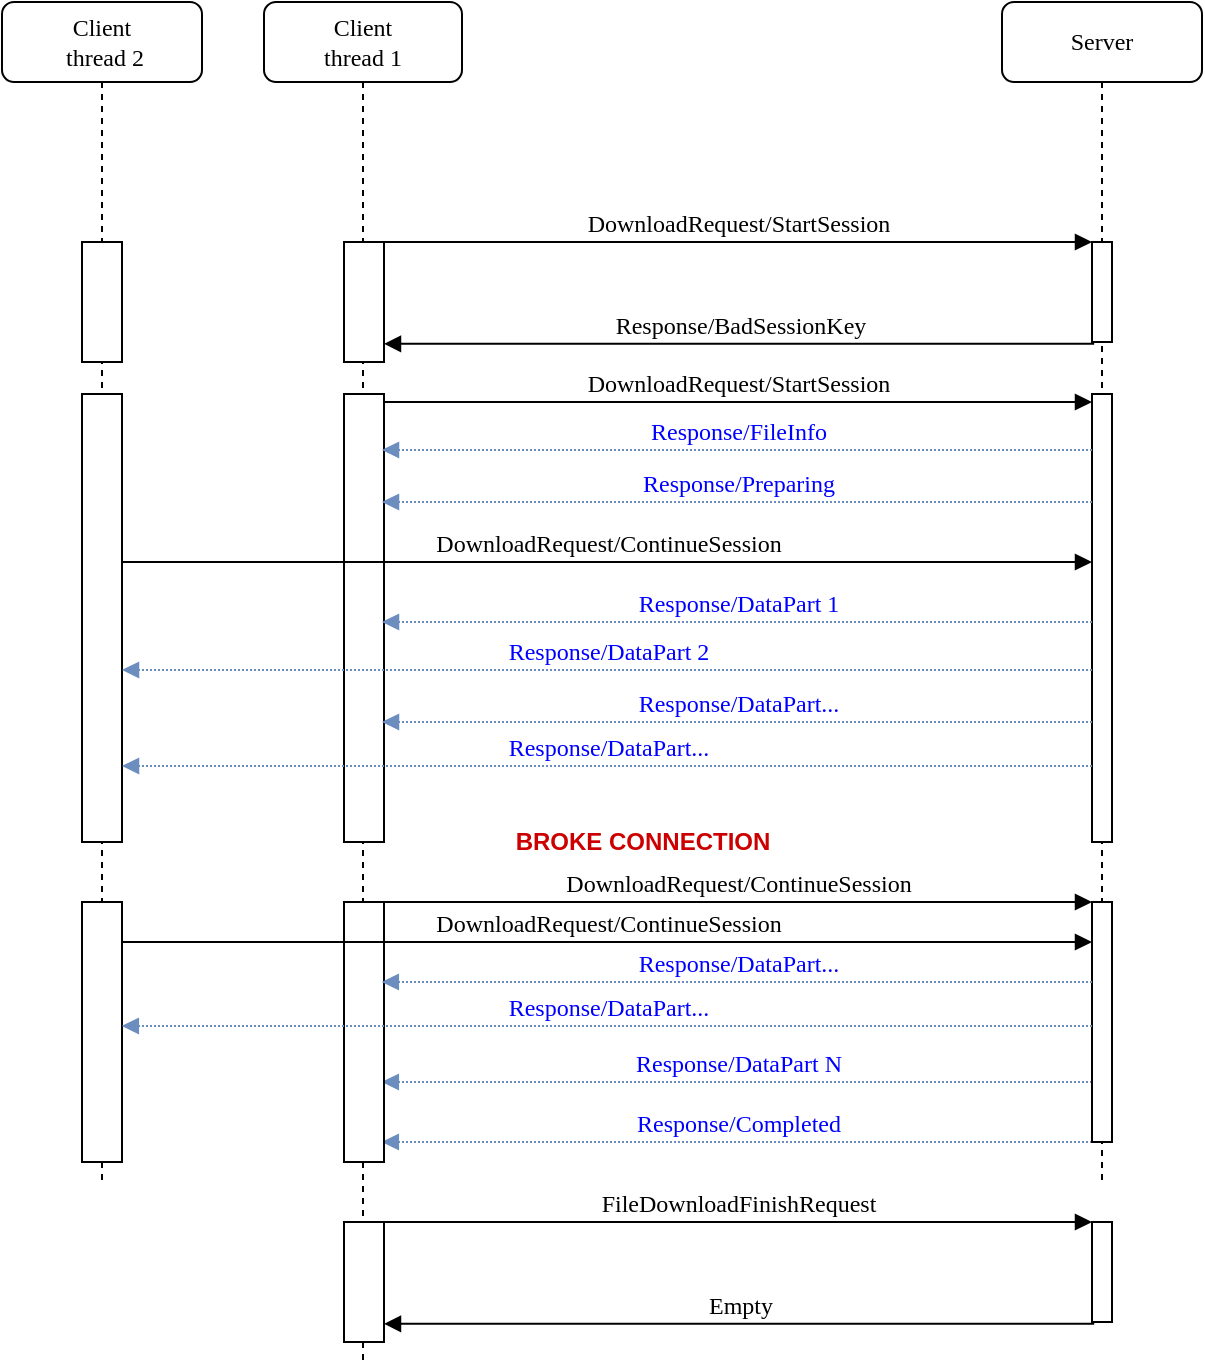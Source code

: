 <mxfile version="13.6.2" type="device"><diagram name="Page-1" id="13e1069c-82ec-6db2-03f1-153e76fe0fe0"><mxGraphModel dx="2186" dy="785" grid="1" gridSize="10" guides="1" tooltips="1" connect="1" arrows="1" fold="1" page="1" pageScale="1" pageWidth="1100" pageHeight="850" background="#ffffff" math="0" shadow="0"><root><mxCell id="0"/><mxCell id="1" parent="0"/><mxCell id="7baba1c4bc27f4b0-2" value="Server" style="shape=umlLifeline;perimeter=lifelinePerimeter;whiteSpace=wrap;html=1;container=1;collapsible=0;recursiveResize=0;outlineConnect=0;rounded=1;shadow=0;comic=0;labelBackgroundColor=none;strokeWidth=1;fontFamily=Verdana;fontSize=12;align=center;" parent="1" vertex="1"><mxGeometry x="270" y="80" width="100" height="590" as="geometry"/></mxCell><mxCell id="7baba1c4bc27f4b0-10" value="" style="html=1;points=[];perimeter=orthogonalPerimeter;rounded=0;shadow=0;comic=0;labelBackgroundColor=none;strokeWidth=1;fontFamily=Verdana;fontSize=12;align=center;" parent="7baba1c4bc27f4b0-2" vertex="1"><mxGeometry x="45" y="120" width="10" height="50" as="geometry"/></mxCell><mxCell id="qAGVvvaBEVTId9rN_GOK-8" value="" style="html=1;points=[];perimeter=orthogonalPerimeter;rounded=0;shadow=0;comic=0;labelBackgroundColor=none;strokeWidth=1;fontFamily=Verdana;fontSize=12;align=center;" parent="7baba1c4bc27f4b0-2" vertex="1"><mxGeometry x="45" y="196" width="10" height="224" as="geometry"/></mxCell><mxCell id="7baba1c4bc27f4b0-8" value="Client&lt;br&gt;thread 1" style="shape=umlLifeline;perimeter=lifelinePerimeter;whiteSpace=wrap;html=1;container=1;collapsible=0;recursiveResize=0;outlineConnect=0;rounded=1;shadow=0;comic=0;labelBackgroundColor=none;strokeWidth=1;fontFamily=Verdana;fontSize=12;align=center;" parent="1" vertex="1"><mxGeometry x="-99" y="80" width="99" height="680" as="geometry"/></mxCell><mxCell id="7baba1c4bc27f4b0-9" value="" style="html=1;points=[];perimeter=orthogonalPerimeter;rounded=0;shadow=0;comic=0;labelBackgroundColor=none;strokeWidth=1;fontFamily=Verdana;fontSize=12;align=center;" parent="7baba1c4bc27f4b0-8" vertex="1"><mxGeometry x="40" y="120" width="20" height="60" as="geometry"/></mxCell><mxCell id="qAGVvvaBEVTId9rN_GOK-6" value="" style="html=1;points=[];perimeter=orthogonalPerimeter;rounded=0;shadow=0;comic=0;labelBackgroundColor=none;strokeWidth=1;fontFamily=Verdana;fontSize=12;align=center;" parent="7baba1c4bc27f4b0-8" vertex="1"><mxGeometry x="40" y="196" width="20" height="224" as="geometry"/></mxCell><mxCell id="7baba1c4bc27f4b0-11" value="DownloadRequest/StartSession" style="html=1;verticalAlign=bottom;endArrow=block;entryX=0;entryY=0;labelBackgroundColor=none;fontFamily=Verdana;fontSize=12;edgeStyle=elbowEdgeStyle;elbow=vertical;" parent="1" source="7baba1c4bc27f4b0-9" target="7baba1c4bc27f4b0-10" edge="1"><mxGeometry relative="1" as="geometry"><mxPoint x="220" y="210" as="sourcePoint"/></mxGeometry></mxCell><mxCell id="7baba1c4bc27f4b0-14" value="Response/BadSessionKey" style="html=1;verticalAlign=bottom;endArrow=block;labelBackgroundColor=none;fontFamily=Verdana;fontSize=12;elbow=vertical;exitX=0.109;exitY=1.018;exitDx=0;exitDy=0;exitPerimeter=0;" parent="1" source="7baba1c4bc27f4b0-10" target="7baba1c4bc27f4b0-9" edge="1"><mxGeometry relative="1" as="geometry"><mxPoint x="290" y="257" as="sourcePoint"/><mxPoint x="-49.5" y="262" as="targetPoint"/></mxGeometry></mxCell><mxCell id="qAGVvvaBEVTId9rN_GOK-7" value="DownloadRequest/StartSession" style="html=1;verticalAlign=bottom;endArrow=block;labelBackgroundColor=none;fontFamily=Verdana;fontSize=12;edgeStyle=elbowEdgeStyle;elbow=vertical;" parent="1" source="qAGVvvaBEVTId9rN_GOK-6" target="qAGVvvaBEVTId9rN_GOK-8" edge="1"><mxGeometry relative="1" as="geometry"><mxPoint x="-40" y="280.167" as="sourcePoint"/><mxPoint x="284" y="280" as="targetPoint"/><Array as="points"><mxPoint x="20" y="280"/></Array></mxGeometry></mxCell><mxCell id="qAGVvvaBEVTId9rN_GOK-10" value="Response/FileInfo" style="html=1;verticalAlign=bottom;endArrow=block;labelBackgroundColor=none;fontFamily=Verdana;fontSize=12;elbow=vertical;dashed=1;dashPattern=1 1;fillColor=#dae8fc;strokeColor=#6c8ebf;fontColor=#0000FF;" parent="1" source="qAGVvvaBEVTId9rN_GOK-8" edge="1"><mxGeometry relative="1" as="geometry"><mxPoint x="285.09" y="304.0" as="sourcePoint"/><mxPoint x="-40" y="304.0" as="targetPoint"/></mxGeometry></mxCell><mxCell id="qAGVvvaBEVTId9rN_GOK-11" value="Response/Preparing" style="html=1;verticalAlign=bottom;endArrow=block;labelBackgroundColor=none;fontFamily=Verdana;fontSize=12;elbow=vertical;dashed=1;dashPattern=1 1;fillColor=#dae8fc;strokeColor=#6c8ebf;fontColor=#0000FF;" parent="1" source="qAGVvvaBEVTId9rN_GOK-8" edge="1"><mxGeometry relative="1" as="geometry"><mxPoint x="285.09" y="330.0" as="sourcePoint"/><mxPoint x="-40.0" y="330.0" as="targetPoint"/></mxGeometry></mxCell><mxCell id="qAGVvvaBEVTId9rN_GOK-18" value="Response/DataPart 1" style="html=1;verticalAlign=bottom;endArrow=block;labelBackgroundColor=none;fontFamily=Verdana;fontSize=12;elbow=vertical;dashed=1;dashPattern=1 1;fillColor=#dae8fc;strokeColor=#6c8ebf;fontColor=#0000FF;" parent="1" source="qAGVvvaBEVTId9rN_GOK-8" edge="1"><mxGeometry relative="1" as="geometry"><mxPoint x="285.09" y="390.0" as="sourcePoint"/><mxPoint x="-40.0" y="390.0" as="targetPoint"/></mxGeometry></mxCell><mxCell id="qAGVvvaBEVTId9rN_GOK-20" value="Response/DataPart..." style="html=1;verticalAlign=bottom;endArrow=block;labelBackgroundColor=none;fontFamily=Verdana;fontSize=12;elbow=vertical;dashed=1;dashPattern=1 1;fillColor=#dae8fc;strokeColor=#6c8ebf;fontColor=#0000FF;" parent="1" source="qAGVvvaBEVTId9rN_GOK-8" edge="1"><mxGeometry relative="1" as="geometry"><mxPoint x="285.09" y="440.0" as="sourcePoint"/><mxPoint x="-40.0" y="440.0" as="targetPoint"/></mxGeometry></mxCell><mxCell id="qAGVvvaBEVTId9rN_GOK-21" value="Response/DataPart N" style="html=1;verticalAlign=bottom;endArrow=block;labelBackgroundColor=none;fontFamily=Verdana;fontSize=12;elbow=vertical;dashed=1;dashPattern=1 1;fillColor=#dae8fc;strokeColor=#6c8ebf;fontColor=#0000FF;" parent="1" source="qAGVvvaBEVTId9rN_GOK-35" edge="1"><mxGeometry relative="1" as="geometry"><mxPoint x="285.0" y="620.0" as="sourcePoint"/><mxPoint x="-40.09" y="620.0" as="targetPoint"/></mxGeometry></mxCell><mxCell id="qAGVvvaBEVTId9rN_GOK-23" value="Response/Completed" style="html=1;verticalAlign=bottom;endArrow=block;labelBackgroundColor=none;fontFamily=Verdana;fontSize=12;elbow=vertical;dashed=1;dashPattern=1 1;fillColor=#dae8fc;strokeColor=#6c8ebf;fontColor=#0000FF;" parent="1" source="qAGVvvaBEVTId9rN_GOK-35" edge="1"><mxGeometry relative="1" as="geometry"><mxPoint x="285.0" y="650.0" as="sourcePoint"/><mxPoint x="-40.09" y="650.0" as="targetPoint"/></mxGeometry></mxCell><mxCell id="qAGVvvaBEVTId9rN_GOK-24" value="Client&lt;br&gt;&amp;nbsp;thread 2" style="shape=umlLifeline;perimeter=lifelinePerimeter;whiteSpace=wrap;html=1;container=1;collapsible=0;recursiveResize=0;outlineConnect=0;rounded=1;shadow=0;comic=0;labelBackgroundColor=none;strokeWidth=1;fontFamily=Verdana;fontSize=12;align=center;" parent="1" vertex="1"><mxGeometry x="-230" y="80" width="100" height="590" as="geometry"/></mxCell><mxCell id="qAGVvvaBEVTId9rN_GOK-25" value="" style="html=1;points=[];perimeter=orthogonalPerimeter;rounded=0;shadow=0;comic=0;labelBackgroundColor=none;strokeWidth=1;fontFamily=Verdana;fontSize=12;align=center;" parent="qAGVvvaBEVTId9rN_GOK-24" vertex="1"><mxGeometry x="40" y="120" width="20" height="60" as="geometry"/></mxCell><mxCell id="qAGVvvaBEVTId9rN_GOK-26" value="" style="html=1;points=[];perimeter=orthogonalPerimeter;rounded=0;shadow=0;comic=0;labelBackgroundColor=none;strokeWidth=1;fontFamily=Verdana;fontSize=12;align=center;" parent="qAGVvvaBEVTId9rN_GOK-24" vertex="1"><mxGeometry x="40" y="196" width="20" height="224" as="geometry"/></mxCell><mxCell id="qAGVvvaBEVTId9rN_GOK-27" value="DownloadRequest/ContinueSession" style="html=1;verticalAlign=bottom;endArrow=block;labelBackgroundColor=none;fontFamily=Verdana;fontSize=12;edgeStyle=elbowEdgeStyle;elbow=vertical;" parent="1" target="qAGVvvaBEVTId9rN_GOK-8" edge="1"><mxGeometry relative="1" as="geometry"><mxPoint x="-170" y="360" as="sourcePoint"/><mxPoint x="280" y="360" as="targetPoint"/><Array as="points"><mxPoint x="-61" y="360"/></Array></mxGeometry></mxCell><mxCell id="qAGVvvaBEVTId9rN_GOK-28" value="Response/DataPart 2" style="html=1;verticalAlign=bottom;endArrow=block;labelBackgroundColor=none;fontFamily=Verdana;fontSize=12;elbow=vertical;dashed=1;dashPattern=1 1;fillColor=#dae8fc;strokeColor=#6c8ebf;fontColor=#0000FF;" parent="1" source="qAGVvvaBEVTId9rN_GOK-8" edge="1"><mxGeometry relative="1" as="geometry"><mxPoint x="289.5" y="414" as="sourcePoint"/><mxPoint x="-170" y="414" as="targetPoint"/></mxGeometry></mxCell><mxCell id="qAGVvvaBEVTId9rN_GOK-29" value="Response/DataPart..." style="html=1;verticalAlign=bottom;endArrow=block;labelBackgroundColor=none;fontFamily=Verdana;fontSize=12;elbow=vertical;dashed=1;dashPattern=1 1;fillColor=#dae8fc;strokeColor=#6c8ebf;fontColor=#0000FF;" parent="1" source="qAGVvvaBEVTId9rN_GOK-8" edge="1"><mxGeometry relative="1" as="geometry"><mxPoint x="280" y="462" as="sourcePoint"/><mxPoint x="-170" y="462" as="targetPoint"/></mxGeometry></mxCell><mxCell id="qAGVvvaBEVTId9rN_GOK-33" value="" style="html=1;points=[];perimeter=orthogonalPerimeter;rounded=0;shadow=0;comic=0;labelBackgroundColor=none;strokeWidth=1;fontFamily=Verdana;fontSize=12;align=center;" parent="1" vertex="1"><mxGeometry x="-59" y="530" width="20" height="130" as="geometry"/></mxCell><mxCell id="qAGVvvaBEVTId9rN_GOK-34" value="DownloadRequest/ContinueSession" style="html=1;verticalAlign=bottom;endArrow=block;labelBackgroundColor=none;fontFamily=Verdana;fontSize=12;edgeStyle=elbowEdgeStyle;elbow=vertical;" parent="1" target="qAGVvvaBEVTId9rN_GOK-35" edge="1"><mxGeometry relative="1" as="geometry"><mxPoint x="-39" y="530" as="sourcePoint"/><mxPoint x="285" y="530" as="targetPoint"/><Array as="points"><mxPoint x="20" y="530"/></Array></mxGeometry></mxCell><mxCell id="qAGVvvaBEVTId9rN_GOK-35" value="" style="html=1;points=[];perimeter=orthogonalPerimeter;rounded=0;shadow=0;comic=0;labelBackgroundColor=none;strokeWidth=1;fontFamily=Verdana;fontSize=12;align=center;" parent="1" vertex="1"><mxGeometry x="315" y="530" width="10" height="120" as="geometry"/></mxCell><mxCell id="qAGVvvaBEVTId9rN_GOK-36" value="DownloadRequest/ContinueSession" style="html=1;verticalAlign=bottom;endArrow=block;labelBackgroundColor=none;fontFamily=Verdana;fontSize=12;edgeStyle=elbowEdgeStyle;elbow=vertical;" parent="1" edge="1"><mxGeometry relative="1" as="geometry"><mxPoint x="-170.0" y="550.0" as="sourcePoint"/><mxPoint x="315" y="550" as="targetPoint"/><Array as="points"><mxPoint x="-61" y="550"/></Array></mxGeometry></mxCell><mxCell id="qAGVvvaBEVTId9rN_GOK-37" value="" style="html=1;points=[];perimeter=orthogonalPerimeter;rounded=0;shadow=0;comic=0;labelBackgroundColor=none;strokeWidth=1;fontFamily=Verdana;fontSize=12;align=center;" parent="1" vertex="1"><mxGeometry x="-190" y="530" width="20" height="130" as="geometry"/></mxCell><mxCell id="qAGVvvaBEVTId9rN_GOK-38" value="Response/DataPart..." style="html=1;verticalAlign=bottom;endArrow=block;labelBackgroundColor=none;fontFamily=Verdana;fontSize=12;elbow=vertical;dashed=1;dashPattern=1 1;fillColor=#dae8fc;strokeColor=#6c8ebf;fontColor=#0000FF;" parent="1" source="qAGVvvaBEVTId9rN_GOK-35" edge="1"><mxGeometry relative="1" as="geometry"><mxPoint x="285.0" y="570.0" as="sourcePoint"/><mxPoint x="-40.09" y="570.0" as="targetPoint"/></mxGeometry></mxCell><mxCell id="qAGVvvaBEVTId9rN_GOK-39" value="Response/DataPart..." style="html=1;verticalAlign=bottom;endArrow=block;labelBackgroundColor=none;fontFamily=Verdana;fontSize=12;elbow=vertical;dashed=1;dashPattern=1 1;fillColor=#dae8fc;strokeColor=#6c8ebf;fontColor=#0000FF;" parent="1" source="qAGVvvaBEVTId9rN_GOK-35" edge="1"><mxGeometry relative="1" as="geometry"><mxPoint x="284.91" y="592" as="sourcePoint"/><mxPoint x="-170.09" y="592" as="targetPoint"/></mxGeometry></mxCell><mxCell id="qAGVvvaBEVTId9rN_GOK-32" value="BROKE CONNECTION" style="text;html=1;strokeColor=none;fillColor=none;align=center;verticalAlign=middle;whiteSpace=wrap;rounded=0;fontColor=#CC0000;fontStyle=1" parent="1" vertex="1"><mxGeometry y="490" width="181" height="20" as="geometry"/></mxCell><mxCell id="5LZ6v6G1DmCv9kpY-9CG-2" value="" style="html=1;points=[];perimeter=orthogonalPerimeter;rounded=0;shadow=0;comic=0;labelBackgroundColor=none;strokeWidth=1;fontFamily=Verdana;fontSize=12;align=center;" vertex="1" parent="1"><mxGeometry x="315" y="690" width="10" height="50" as="geometry"/></mxCell><mxCell id="5LZ6v6G1DmCv9kpY-9CG-3" value="" style="html=1;points=[];perimeter=orthogonalPerimeter;rounded=0;shadow=0;comic=0;labelBackgroundColor=none;strokeWidth=1;fontFamily=Verdana;fontSize=12;align=center;" vertex="1" parent="1"><mxGeometry x="-59" y="690" width="20" height="60" as="geometry"/></mxCell><mxCell id="5LZ6v6G1DmCv9kpY-9CG-4" value="FileDownloadFinishRequest" style="html=1;verticalAlign=bottom;endArrow=block;entryX=0;entryY=0;labelBackgroundColor=none;fontFamily=Verdana;fontSize=12;edgeStyle=elbowEdgeStyle;elbow=vertical;" edge="1" parent="1" source="5LZ6v6G1DmCv9kpY-9CG-3" target="5LZ6v6G1DmCv9kpY-9CG-2"><mxGeometry relative="1" as="geometry"><mxPoint x="220" y="700" as="sourcePoint"/></mxGeometry></mxCell><mxCell id="5LZ6v6G1DmCv9kpY-9CG-5" value="Empty" style="html=1;verticalAlign=bottom;endArrow=block;labelBackgroundColor=none;fontFamily=Verdana;fontSize=12;elbow=vertical;exitX=0.109;exitY=1.018;exitDx=0;exitDy=0;exitPerimeter=0;" edge="1" parent="1" source="5LZ6v6G1DmCv9kpY-9CG-2" target="5LZ6v6G1DmCv9kpY-9CG-3"><mxGeometry relative="1" as="geometry"><mxPoint x="290" y="747" as="sourcePoint"/><mxPoint x="-49.5" y="752" as="targetPoint"/></mxGeometry></mxCell></root></mxGraphModel></diagram></mxfile>